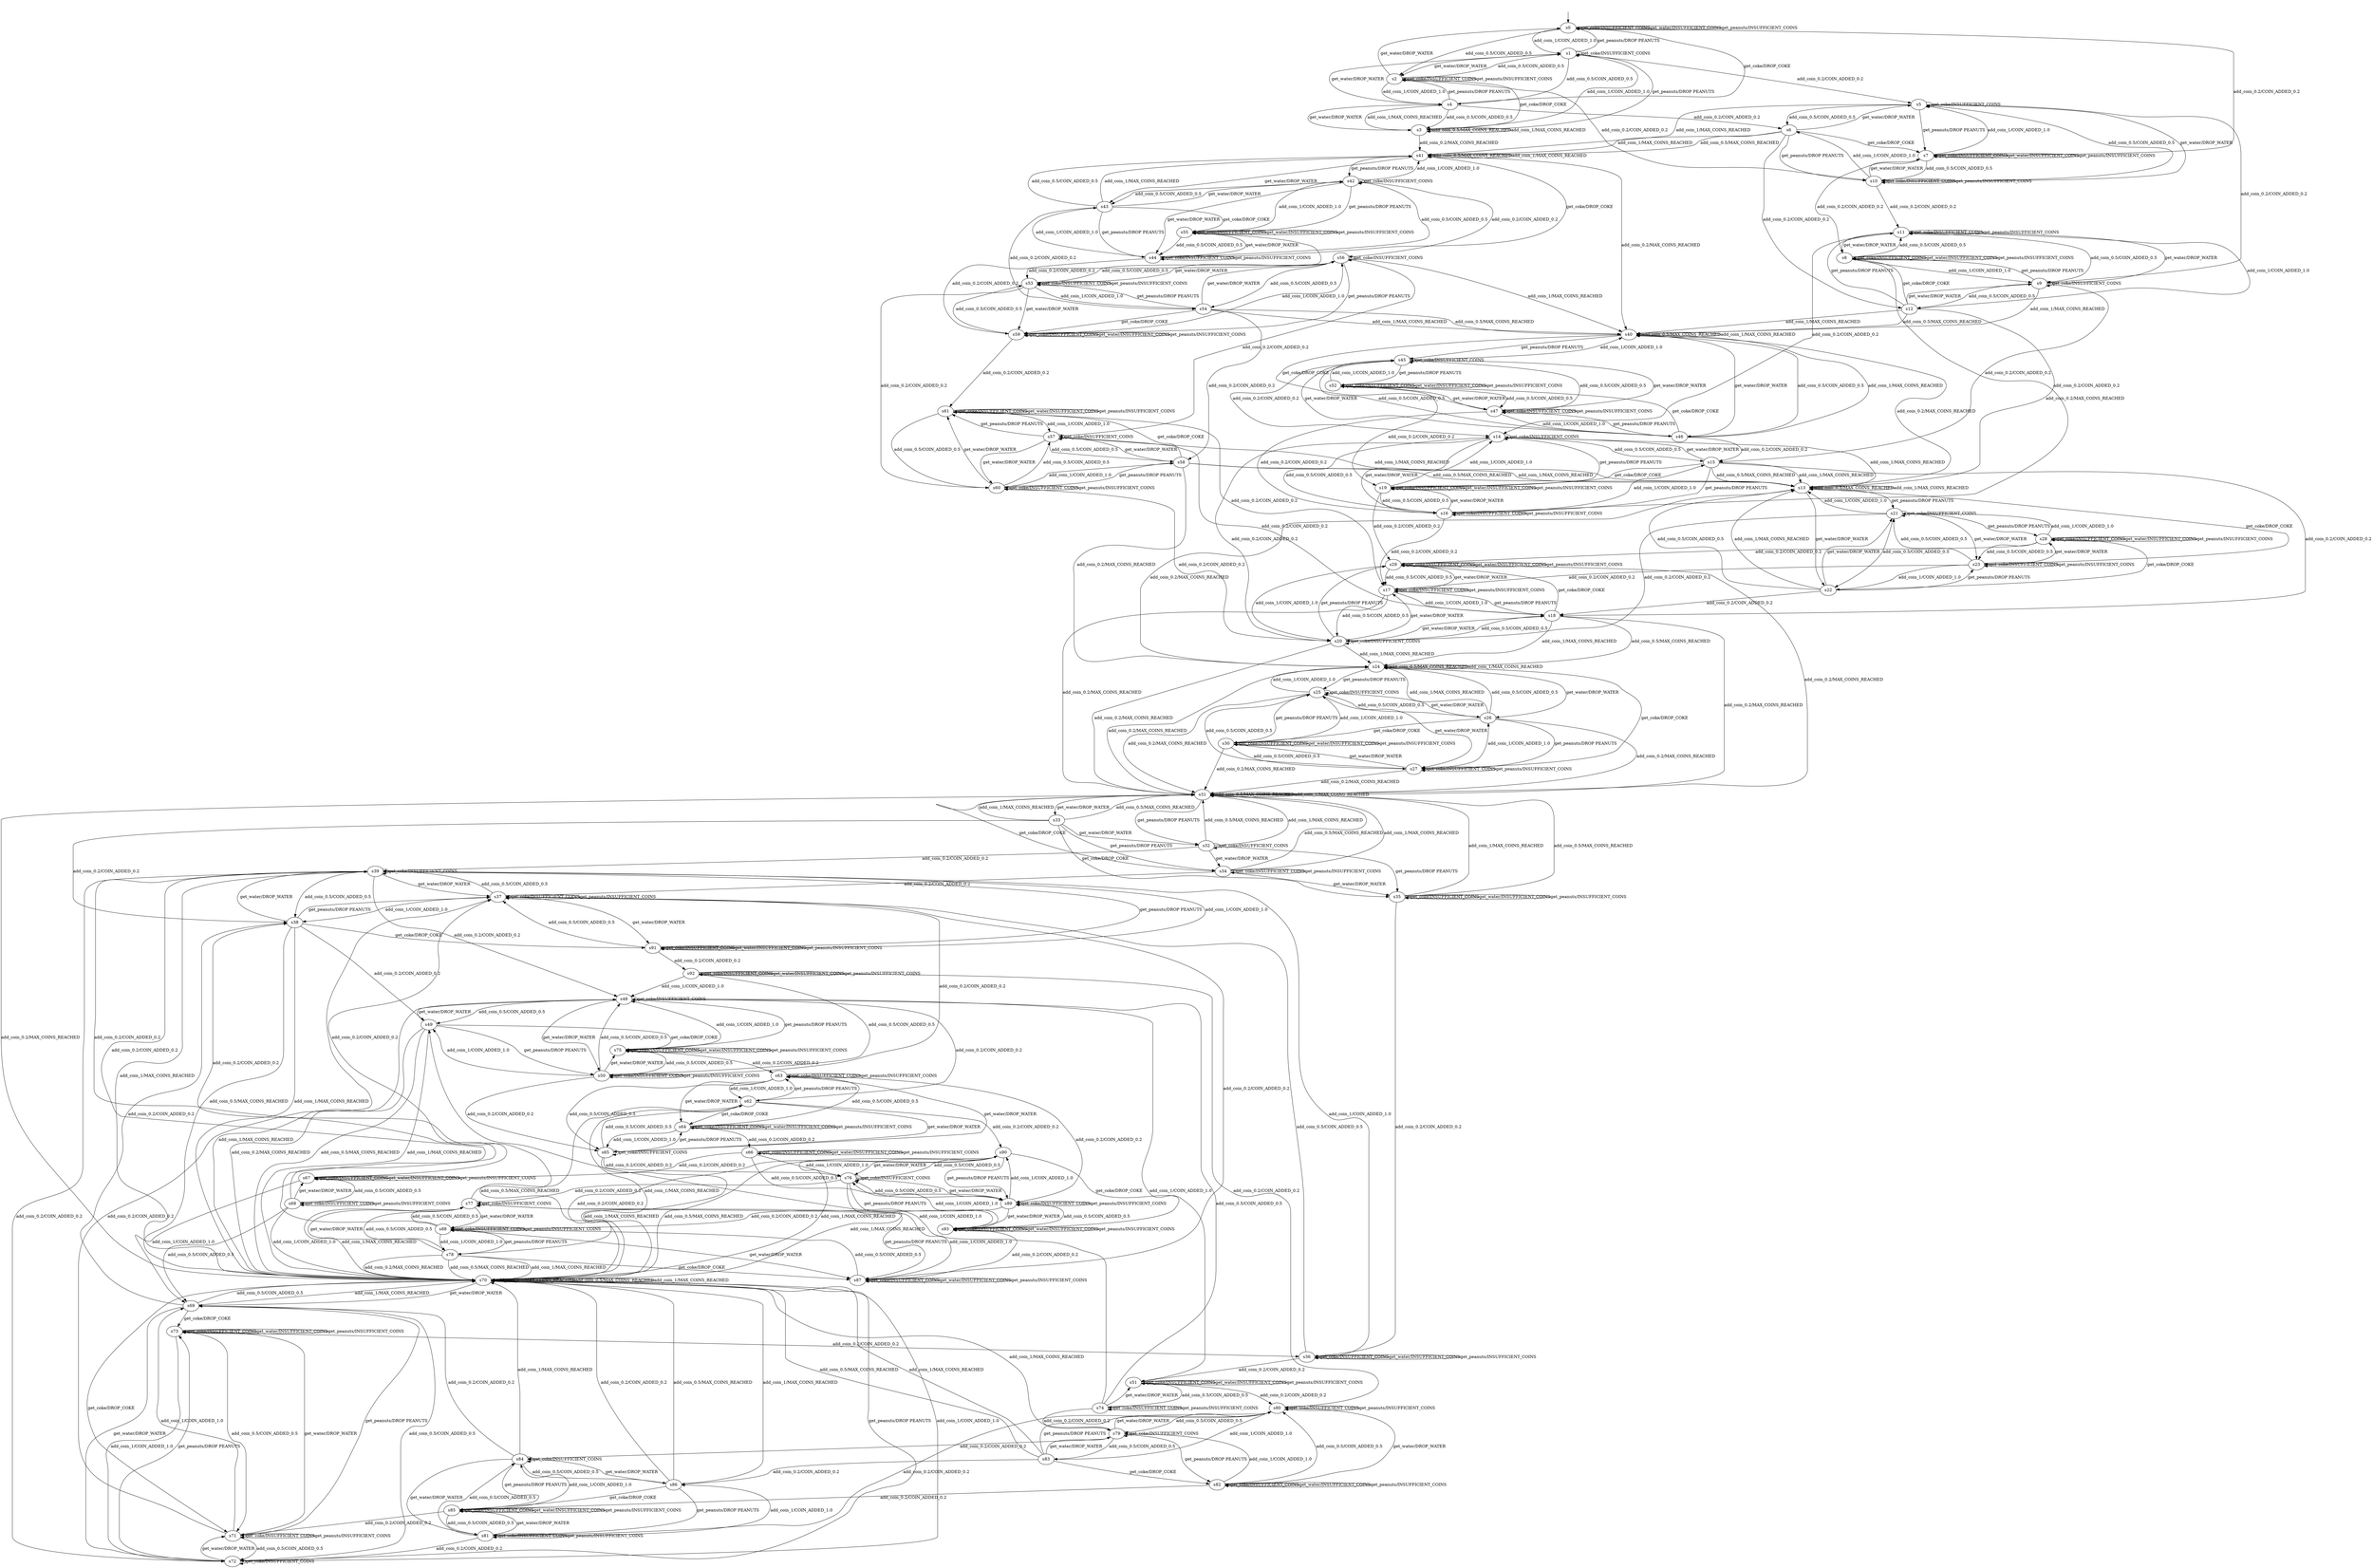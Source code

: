 digraph "LearnedModels/vendingMachineFaultModel" {
s0 [label=s0];
s1 [label=s1];
s2 [label=s2];
s3 [label=s3];
s4 [label=s4];
s5 [label=s5];
s6 [label=s6];
s7 [label=s7];
s8 [label=s8];
s9 [label=s9];
s10 [label=s10];
s11 [label=s11];
s12 [label=s12];
s13 [label=s13];
s14 [label=s14];
s15 [label=s15];
s16 [label=s16];
s17 [label=s17];
s18 [label=s18];
s19 [label=s19];
s20 [label=s20];
s21 [label=s21];
s22 [label=s22];
s23 [label=s23];
s24 [label=s24];
s25 [label=s25];
s26 [label=s26];
s27 [label=s27];
s28 [label=s28];
s29 [label=s29];
s30 [label=s30];
s31 [label=s31];
s32 [label=s32];
s33 [label=s33];
s34 [label=s34];
s35 [label=s35];
s36 [label=s36];
s37 [label=s37];
s38 [label=s38];
s39 [label=s39];
s40 [label=s40];
s41 [label=s41];
s42 [label=s42];
s43 [label=s43];
s44 [label=s44];
s45 [label=s45];
s46 [label=s46];
s47 [label=s47];
s48 [label=s48];
s49 [label=s49];
s50 [label=s50];
s51 [label=s51];
s52 [label=s52];
s53 [label=s53];
s54 [label=s54];
s55 [label=s55];
s56 [label=s56];
s57 [label=s57];
s58 [label=s58];
s59 [label=s59];
s60 [label=s60];
s61 [label=s61];
s62 [label=s62];
s63 [label=s63];
s64 [label=s64];
s65 [label=s65];
s66 [label=s66];
s67 [label=s67];
s68 [label=s68];
s69 [label=s69];
s70 [label=s70];
s71 [label=s71];
s72 [label=s72];
s73 [label=s73];
s74 [label=s74];
s75 [label=s75];
s76 [label=s76];
s77 [label=s77];
s78 [label=s78];
s79 [label=s79];
s80 [label=s80];
s81 [label=s81];
s82 [label=s82];
s83 [label=s83];
s84 [label=s84];
s85 [label=s85];
s86 [label=s86];
s87 [label=s87];
s88 [label=s88];
s89 [label=s89];
s90 [label=s90];
s91 [label=s91];
s92 [label=s92];
s93 [label=s93];
s0 -> s7  [label="add_coin_0.2/COIN_ADDED_0.2"];
s0 -> s2  [label="add_coin_0.5/COIN_ADDED_0.5"];
s0 -> s1  [label="add_coin_1/COIN_ADDED_1.0"];
s0 -> s0  [label="get_coke/INSUFFICIENT_COINS"];
s0 -> s0  [label="get_water/INSUFFICIENT_COINS"];
s0 -> s0  [label="get_peanuts/INSUFFICIENT_COINS"];
s1 -> s5  [label="add_coin_0.2/COIN_ADDED_0.2"];
s1 -> s4  [label="add_coin_0.5/COIN_ADDED_0.5"];
s1 -> s3  [label="add_coin_1/COIN_ADDED_1.0"];
s1 -> s1  [label="get_coke/INSUFFICIENT_COINS"];
s1 -> s2  [label="get_water/DROP_WATER"];
s1 -> s0  [label="get_peanuts/DROP PEANUTS"];
s2 -> s10  [label="add_coin_0.2/COIN_ADDED_0.2"];
s2 -> s1  [label="add_coin_0.5/COIN_ADDED_0.5"];
s2 -> s4  [label="add_coin_1/COIN_ADDED_1.0"];
s2 -> s2  [label="get_coke/INSUFFICIENT_COINS"];
s2 -> s0  [label="get_water/DROP_WATER"];
s2 -> s2  [label="get_peanuts/INSUFFICIENT_COINS"];
s3 -> s41  [label="add_coin_0.2/MAX_COINS_REACHED"];
s3 -> s3  [label="add_coin_0.5/MAX_COINS_REACHED"];
s3 -> s3  [label="add_coin_1/MAX_COINS_REACHED"];
s3 -> s2  [label="get_coke/DROP_COKE"];
s3 -> s4  [label="get_water/DROP_WATER"];
s3 -> s1  [label="get_peanuts/DROP PEANUTS"];
s4 -> s6  [label="add_coin_0.2/COIN_ADDED_0.2"];
s4 -> s3  [label="add_coin_0.5/COIN_ADDED_0.5"];
s4 -> s3  [label="add_coin_1/MAX_COINS_REACHED"];
s4 -> s0  [label="get_coke/DROP_COKE"];
s4 -> s1  [label="get_water/DROP_WATER"];
s4 -> s2  [label="get_peanuts/DROP PEANUTS"];
s5 -> s9  [label="add_coin_0.2/COIN_ADDED_0.2"];
s5 -> s6  [label="add_coin_0.5/COIN_ADDED_0.5"];
s5 -> s41  [label="add_coin_1/MAX_COINS_REACHED"];
s5 -> s5  [label="get_coke/INSUFFICIENT_COINS"];
s5 -> s10  [label="get_water/DROP_WATER"];
s5 -> s7  [label="get_peanuts/DROP PEANUTS"];
s6 -> s12  [label="add_coin_0.2/COIN_ADDED_0.2"];
s6 -> s41  [label="add_coin_0.5/MAX_COINS_REACHED"];
s6 -> s41  [label="add_coin_1/MAX_COINS_REACHED"];
s6 -> s7  [label="get_coke/DROP_COKE"];
s6 -> s5  [label="get_water/DROP_WATER"];
s6 -> s10  [label="get_peanuts/DROP PEANUTS"];
s7 -> s8  [label="add_coin_0.2/COIN_ADDED_0.2"];
s7 -> s10  [label="add_coin_0.5/COIN_ADDED_0.5"];
s7 -> s5  [label="add_coin_1/COIN_ADDED_1.0"];
s7 -> s7  [label="get_coke/INSUFFICIENT_COINS"];
s7 -> s7  [label="get_water/INSUFFICIENT_COINS"];
s7 -> s7  [label="get_peanuts/INSUFFICIENT_COINS"];
s8 -> s16  [label="add_coin_0.2/COIN_ADDED_0.2"];
s8 -> s11  [label="add_coin_0.5/COIN_ADDED_0.5"];
s8 -> s9  [label="add_coin_1/COIN_ADDED_1.0"];
s8 -> s8  [label="get_coke/INSUFFICIENT_COINS"];
s8 -> s8  [label="get_water/INSUFFICIENT_COINS"];
s8 -> s8  [label="get_peanuts/INSUFFICIENT_COINS"];
s9 -> s15  [label="add_coin_0.2/COIN_ADDED_0.2"];
s9 -> s12  [label="add_coin_0.5/COIN_ADDED_0.5"];
s9 -> s40  [label="add_coin_1/MAX_COINS_REACHED"];
s9 -> s9  [label="get_coke/INSUFFICIENT_COINS"];
s9 -> s11  [label="get_water/DROP_WATER"];
s9 -> s8  [label="get_peanuts/DROP PEANUTS"];
s10 -> s11  [label="add_coin_0.2/COIN_ADDED_0.2"];
s10 -> s5  [label="add_coin_0.5/COIN_ADDED_0.5"];
s10 -> s6  [label="add_coin_1/COIN_ADDED_1.0"];
s10 -> s10  [label="get_coke/INSUFFICIENT_COINS"];
s10 -> s7  [label="get_water/DROP_WATER"];
s10 -> s10  [label="get_peanuts/INSUFFICIENT_COINS"];
s11 -> s14  [label="add_coin_0.2/COIN_ADDED_0.2"];
s11 -> s9  [label="add_coin_0.5/COIN_ADDED_0.5"];
s11 -> s12  [label="add_coin_1/COIN_ADDED_1.0"];
s11 -> s11  [label="get_coke/INSUFFICIENT_COINS"];
s11 -> s8  [label="get_water/DROP_WATER"];
s11 -> s11  [label="get_peanuts/INSUFFICIENT_COINS"];
s12 -> s13  [label="add_coin_0.2/MAX_COINS_REACHED"];
s12 -> s40  [label="add_coin_0.5/MAX_COINS_REACHED"];
s12 -> s40  [label="add_coin_1/MAX_COINS_REACHED"];
s12 -> s8  [label="get_coke/DROP_COKE"];
s12 -> s9  [label="get_water/DROP_WATER"];
s12 -> s11  [label="get_peanuts/DROP PEANUTS"];
s13 -> s24  [label="add_coin_0.2/MAX_COINS_REACHED"];
s13 -> s13  [label="add_coin_0.5/MAX_COINS_REACHED"];
s13 -> s13  [label="add_coin_1/MAX_COINS_REACHED"];
s13 -> s23  [label="get_coke/DROP_COKE"];
s13 -> s22  [label="get_water/DROP_WATER"];
s13 -> s21  [label="get_peanuts/DROP PEANUTS"];
s14 -> s20  [label="add_coin_0.2/COIN_ADDED_0.2"];
s14 -> s15  [label="add_coin_0.5/COIN_ADDED_0.5"];
s14 -> s13  [label="add_coin_1/MAX_COINS_REACHED"];
s14 -> s14  [label="get_coke/INSUFFICIENT_COINS"];
s14 -> s16  [label="get_water/DROP_WATER"];
s14 -> s19  [label="get_peanuts/DROP PEANUTS"];
s15 -> s18  [label="add_coin_0.2/COIN_ADDED_0.2"];
s15 -> s13  [label="add_coin_0.5/MAX_COINS_REACHED"];
s15 -> s13  [label="add_coin_1/MAX_COINS_REACHED"];
s15 -> s19  [label="get_coke/DROP_COKE"];
s15 -> s14  [label="get_water/DROP_WATER"];
s15 -> s16  [label="get_peanuts/DROP PEANUTS"];
s16 -> s17  [label="add_coin_0.2/COIN_ADDED_0.2"];
s16 -> s14  [label="add_coin_0.5/COIN_ADDED_0.5"];
s16 -> s15  [label="add_coin_1/COIN_ADDED_1.0"];
s16 -> s16  [label="get_coke/INSUFFICIENT_COINS"];
s16 -> s19  [label="get_water/DROP_WATER"];
s16 -> s16  [label="get_peanuts/INSUFFICIENT_COINS"];
s17 -> s31  [label="add_coin_0.2/MAX_COINS_REACHED"];
s17 -> s20  [label="add_coin_0.5/COIN_ADDED_0.5"];
s17 -> s18  [label="add_coin_1/COIN_ADDED_1.0"];
s17 -> s17  [label="get_coke/INSUFFICIENT_COINS"];
s17 -> s29  [label="get_water/DROP_WATER"];
s17 -> s17  [label="get_peanuts/INSUFFICIENT_COINS"];
s18 -> s31  [label="add_coin_0.2/MAX_COINS_REACHED"];
s18 -> s24  [label="add_coin_0.5/MAX_COINS_REACHED"];
s18 -> s24  [label="add_coin_1/MAX_COINS_REACHED"];
s18 -> s29  [label="get_coke/DROP_COKE"];
s18 -> s20  [label="get_water/DROP_WATER"];
s18 -> s17  [label="get_peanuts/DROP PEANUTS"];
s19 -> s29  [label="add_coin_0.2/COIN_ADDED_0.2"];
s19 -> s16  [label="add_coin_0.5/COIN_ADDED_0.5"];
s19 -> s14  [label="add_coin_1/COIN_ADDED_1.0"];
s19 -> s19  [label="get_coke/INSUFFICIENT_COINS"];
s19 -> s19  [label="get_water/INSUFFICIENT_COINS"];
s19 -> s19  [label="get_peanuts/INSUFFICIENT_COINS"];
s20 -> s31  [label="add_coin_0.2/MAX_COINS_REACHED"];
s20 -> s18  [label="add_coin_0.5/COIN_ADDED_0.5"];
s20 -> s24  [label="add_coin_1/MAX_COINS_REACHED"];
s20 -> s20  [label="get_coke/INSUFFICIENT_COINS"];
s20 -> s17  [label="get_water/DROP_WATER"];
s20 -> s29  [label="get_peanuts/DROP PEANUTS"];
s21 -> s20  [label="add_coin_0.2/COIN_ADDED_0.2"];
s21 -> s22  [label="add_coin_0.5/COIN_ADDED_0.5"];
s21 -> s13  [label="add_coin_1/COIN_ADDED_1.0"];
s21 -> s21  [label="get_coke/INSUFFICIENT_COINS"];
s21 -> s23  [label="get_water/DROP_WATER"];
s21 -> s28  [label="get_peanuts/DROP PEANUTS"];
s22 -> s18  [label="add_coin_0.2/COIN_ADDED_0.2"];
s22 -> s13  [label="add_coin_0.5/COIN_ADDED_0.5"];
s22 -> s13  [label="add_coin_1/MAX_COINS_REACHED"];
s22 -> s28  [label="get_coke/DROP_COKE"];
s22 -> s21  [label="get_water/DROP_WATER"];
s22 -> s23  [label="get_peanuts/DROP PEANUTS"];
s23 -> s17  [label="add_coin_0.2/COIN_ADDED_0.2"];
s23 -> s21  [label="add_coin_0.5/COIN_ADDED_0.5"];
s23 -> s22  [label="add_coin_1/COIN_ADDED_1.0"];
s23 -> s23  [label="get_coke/INSUFFICIENT_COINS"];
s23 -> s28  [label="get_water/DROP_WATER"];
s23 -> s23  [label="get_peanuts/INSUFFICIENT_COINS"];
s24 -> s31  [label="add_coin_0.2/MAX_COINS_REACHED"];
s24 -> s24  [label="add_coin_0.5/MAX_COINS_REACHED"];
s24 -> s24  [label="add_coin_1/MAX_COINS_REACHED"];
s24 -> s27  [label="get_coke/DROP_COKE"];
s24 -> s26  [label="get_water/DROP_WATER"];
s24 -> s25  [label="get_peanuts/DROP PEANUTS"];
s25 -> s31  [label="add_coin_0.2/MAX_COINS_REACHED"];
s25 -> s26  [label="add_coin_0.5/COIN_ADDED_0.5"];
s25 -> s24  [label="add_coin_1/COIN_ADDED_1.0"];
s25 -> s25  [label="get_coke/INSUFFICIENT_COINS"];
s25 -> s27  [label="get_water/DROP_WATER"];
s25 -> s30  [label="get_peanuts/DROP PEANUTS"];
s26 -> s31  [label="add_coin_0.2/MAX_COINS_REACHED"];
s26 -> s24  [label="add_coin_0.5/COIN_ADDED_0.5"];
s26 -> s24  [label="add_coin_1/MAX_COINS_REACHED"];
s26 -> s30  [label="get_coke/DROP_COKE"];
s26 -> s25  [label="get_water/DROP_WATER"];
s26 -> s27  [label="get_peanuts/DROP PEANUTS"];
s27 -> s31  [label="add_coin_0.2/MAX_COINS_REACHED"];
s27 -> s25  [label="add_coin_0.5/COIN_ADDED_0.5"];
s27 -> s26  [label="add_coin_1/COIN_ADDED_1.0"];
s27 -> s27  [label="get_coke/INSUFFICIENT_COINS"];
s27 -> s30  [label="get_water/DROP_WATER"];
s27 -> s27  [label="get_peanuts/INSUFFICIENT_COINS"];
s28 -> s29  [label="add_coin_0.2/COIN_ADDED_0.2"];
s28 -> s23  [label="add_coin_0.5/COIN_ADDED_0.5"];
s28 -> s21  [label="add_coin_1/COIN_ADDED_1.0"];
s28 -> s28  [label="get_coke/INSUFFICIENT_COINS"];
s28 -> s28  [label="get_water/INSUFFICIENT_COINS"];
s28 -> s28  [label="get_peanuts/INSUFFICIENT_COINS"];
s29 -> s31  [label="add_coin_0.2/MAX_COINS_REACHED"];
s29 -> s17  [label="add_coin_0.5/COIN_ADDED_0.5"];
s29 -> s20  [label="add_coin_1/COIN_ADDED_1.0"];
s29 -> s29  [label="get_coke/INSUFFICIENT_COINS"];
s29 -> s29  [label="get_water/INSUFFICIENT_COINS"];
s29 -> s29  [label="get_peanuts/INSUFFICIENT_COINS"];
s30 -> s31  [label="add_coin_0.2/MAX_COINS_REACHED"];
s30 -> s27  [label="add_coin_0.5/COIN_ADDED_0.5"];
s30 -> s25  [label="add_coin_1/COIN_ADDED_1.0"];
s30 -> s30  [label="get_coke/INSUFFICIENT_COINS"];
s30 -> s30  [label="get_water/INSUFFICIENT_COINS"];
s30 -> s30  [label="get_peanuts/INSUFFICIENT_COINS"];
s31 -> s70  [label="add_coin_0.2/MAX_COINS_REACHED"];
s31 -> s31  [label="add_coin_0.5/MAX_COINS_REACHED"];
s31 -> s31  [label="add_coin_1/MAX_COINS_REACHED"];
s31 -> s34  [label="get_coke/DROP_COKE"];
s31 -> s33  [label="get_water/DROP_WATER"];
s31 -> s32  [label="get_peanuts/DROP PEANUTS"];
s32 -> s39  [label="add_coin_0.2/COIN_ADDED_0.2"];
s32 -> s31  [label="add_coin_0.5/MAX_COINS_REACHED"];
s32 -> s31  [label="add_coin_1/MAX_COINS_REACHED"];
s32 -> s32  [label="get_coke/INSUFFICIENT_COINS"];
s32 -> s34  [label="get_water/DROP_WATER"];
s32 -> s35  [label="get_peanuts/DROP PEANUTS"];
s33 -> s38  [label="add_coin_0.2/COIN_ADDED_0.2"];
s33 -> s31  [label="add_coin_0.5/MAX_COINS_REACHED"];
s33 -> s31  [label="add_coin_1/MAX_COINS_REACHED"];
s33 -> s35  [label="get_coke/DROP_COKE"];
s33 -> s32  [label="get_water/DROP_WATER"];
s33 -> s34  [label="get_peanuts/DROP PEANUTS"];
s34 -> s37  [label="add_coin_0.2/COIN_ADDED_0.2"];
s34 -> s31  [label="add_coin_0.5/MAX_COINS_REACHED"];
s34 -> s31  [label="add_coin_1/MAX_COINS_REACHED"];
s34 -> s34  [label="get_coke/INSUFFICIENT_COINS"];
s34 -> s35  [label="get_water/DROP_WATER"];
s34 -> s34  [label="get_peanuts/INSUFFICIENT_COINS"];
s35 -> s36  [label="add_coin_0.2/COIN_ADDED_0.2"];
s35 -> s31  [label="add_coin_0.5/MAX_COINS_REACHED"];
s35 -> s31  [label="add_coin_1/MAX_COINS_REACHED"];
s35 -> s35  [label="get_coke/INSUFFICIENT_COINS"];
s35 -> s35  [label="get_water/INSUFFICIENT_COINS"];
s35 -> s35  [label="get_peanuts/INSUFFICIENT_COINS"];
s36 -> s51  [label="add_coin_0.2/COIN_ADDED_0.2"];
s36 -> s37  [label="add_coin_0.5/COIN_ADDED_0.5"];
s36 -> s39  [label="add_coin_1/COIN_ADDED_1.0"];
s36 -> s36  [label="get_coke/INSUFFICIENT_COINS"];
s36 -> s36  [label="get_water/INSUFFICIENT_COINS"];
s36 -> s36  [label="get_peanuts/INSUFFICIENT_COINS"];
s37 -> s50  [label="add_coin_0.2/COIN_ADDED_0.2"];
s37 -> s39  [label="add_coin_0.5/COIN_ADDED_0.5"];
s37 -> s38  [label="add_coin_1/COIN_ADDED_1.0"];
s37 -> s37  [label="get_coke/INSUFFICIENT_COINS"];
s37 -> s91  [label="get_water/DROP_WATER"];
s37 -> s37  [label="get_peanuts/INSUFFICIENT_COINS"];
s38 -> s49  [label="add_coin_0.2/COIN_ADDED_0.2"];
s38 -> s70  [label="add_coin_0.5/MAX_COINS_REACHED"];
s38 -> s70  [label="add_coin_1/MAX_COINS_REACHED"];
s38 -> s91  [label="get_coke/DROP_COKE"];
s38 -> s39  [label="get_water/DROP_WATER"];
s38 -> s37  [label="get_peanuts/DROP PEANUTS"];
s39 -> s48  [label="add_coin_0.2/COIN_ADDED_0.2"];
s39 -> s38  [label="add_coin_0.5/COIN_ADDED_0.5"];
s39 -> s70  [label="add_coin_1/MAX_COINS_REACHED"];
s39 -> s39  [label="get_coke/INSUFFICIENT_COINS"];
s39 -> s37  [label="get_water/DROP_WATER"];
s39 -> s91  [label="get_peanuts/DROP PEANUTS"];
s40 -> s13  [label="add_coin_0.2/MAX_COINS_REACHED"];
s40 -> s40  [label="add_coin_0.5/MAX_COINS_REACHED"];
s40 -> s40  [label="add_coin_1/MAX_COINS_REACHED"];
s40 -> s47  [label="get_coke/DROP_COKE"];
s40 -> s46  [label="get_water/DROP_WATER"];
s40 -> s45  [label="get_peanuts/DROP PEANUTS"];
s41 -> s40  [label="add_coin_0.2/MAX_COINS_REACHED"];
s41 -> s41  [label="add_coin_0.5/MAX_COINS_REACHED"];
s41 -> s41  [label="add_coin_1/MAX_COINS_REACHED"];
s41 -> s44  [label="get_coke/DROP_COKE"];
s41 -> s43  [label="get_water/DROP_WATER"];
s41 -> s42  [label="get_peanuts/DROP PEANUTS"];
s42 -> s56  [label="add_coin_0.2/COIN_ADDED_0.2"];
s42 -> s43  [label="add_coin_0.5/COIN_ADDED_0.5"];
s42 -> s41  [label="add_coin_1/COIN_ADDED_1.0"];
s42 -> s42  [label="get_coke/INSUFFICIENT_COINS"];
s42 -> s44  [label="get_water/DROP_WATER"];
s42 -> s55  [label="get_peanuts/DROP PEANUTS"];
s43 -> s54  [label="add_coin_0.2/COIN_ADDED_0.2"];
s43 -> s41  [label="add_coin_0.5/COIN_ADDED_0.5"];
s43 -> s41  [label="add_coin_1/MAX_COINS_REACHED"];
s43 -> s55  [label="get_coke/DROP_COKE"];
s43 -> s42  [label="get_water/DROP_WATER"];
s43 -> s44  [label="get_peanuts/DROP PEANUTS"];
s44 -> s53  [label="add_coin_0.2/COIN_ADDED_0.2"];
s44 -> s42  [label="add_coin_0.5/COIN_ADDED_0.5"];
s44 -> s43  [label="add_coin_1/COIN_ADDED_1.0"];
s44 -> s44  [label="get_coke/INSUFFICIENT_COINS"];
s44 -> s55  [label="get_water/DROP_WATER"];
s44 -> s44  [label="get_peanuts/INSUFFICIENT_COINS"];
s45 -> s14  [label="add_coin_0.2/COIN_ADDED_0.2"];
s45 -> s46  [label="add_coin_0.5/COIN_ADDED_0.5"];
s45 -> s40  [label="add_coin_1/COIN_ADDED_1.0"];
s45 -> s45  [label="get_coke/INSUFFICIENT_COINS"];
s45 -> s47  [label="get_water/DROP_WATER"];
s45 -> s52  [label="get_peanuts/DROP PEANUTS"];
s46 -> s15  [label="add_coin_0.2/COIN_ADDED_0.2"];
s46 -> s40  [label="add_coin_0.5/COIN_ADDED_0.5"];
s46 -> s40  [label="add_coin_1/MAX_COINS_REACHED"];
s46 -> s52  [label="get_coke/DROP_COKE"];
s46 -> s45  [label="get_water/DROP_WATER"];
s46 -> s47  [label="get_peanuts/DROP PEANUTS"];
s47 -> s16  [label="add_coin_0.2/COIN_ADDED_0.2"];
s47 -> s45  [label="add_coin_0.5/COIN_ADDED_0.5"];
s47 -> s46  [label="add_coin_1/COIN_ADDED_1.0"];
s47 -> s47  [label="get_coke/INSUFFICIENT_COINS"];
s47 -> s52  [label="get_water/DROP_WATER"];
s47 -> s47  [label="get_peanuts/INSUFFICIENT_COINS"];
s48 -> s62  [label="add_coin_0.2/COIN_ADDED_0.2"];
s48 -> s49  [label="add_coin_0.5/COIN_ADDED_0.5"];
s48 -> s70  [label="add_coin_1/MAX_COINS_REACHED"];
s48 -> s48  [label="get_coke/INSUFFICIENT_COINS"];
s48 -> s50  [label="get_water/DROP_WATER"];
s48 -> s75  [label="get_peanuts/DROP PEANUTS"];
s49 -> s70  [label="add_coin_0.2/MAX_COINS_REACHED"];
s49 -> s70  [label="add_coin_0.5/MAX_COINS_REACHED"];
s49 -> s70  [label="add_coin_1/MAX_COINS_REACHED"];
s49 -> s75  [label="get_coke/DROP_COKE"];
s49 -> s48  [label="get_water/DROP_WATER"];
s49 -> s50  [label="get_peanuts/DROP PEANUTS"];
s50 -> s65  [label="add_coin_0.2/COIN_ADDED_0.2"];
s50 -> s48  [label="add_coin_0.5/COIN_ADDED_0.5"];
s50 -> s49  [label="add_coin_1/COIN_ADDED_1.0"];
s50 -> s50  [label="get_coke/INSUFFICIENT_COINS"];
s50 -> s75  [label="get_water/DROP_WATER"];
s50 -> s50  [label="get_peanuts/INSUFFICIENT_COINS"];
s51 -> s80  [label="add_coin_0.2/COIN_ADDED_0.2"];
s51 -> s74  [label="add_coin_0.5/COIN_ADDED_0.5"];
s51 -> s48  [label="add_coin_1/COIN_ADDED_1.0"];
s51 -> s51  [label="get_coke/INSUFFICIENT_COINS"];
s51 -> s51  [label="get_water/INSUFFICIENT_COINS"];
s51 -> s51  [label="get_peanuts/INSUFFICIENT_COINS"];
s52 -> s19  [label="add_coin_0.2/COIN_ADDED_0.2"];
s52 -> s47  [label="add_coin_0.5/COIN_ADDED_0.5"];
s52 -> s45  [label="add_coin_1/COIN_ADDED_1.0"];
s52 -> s52  [label="get_coke/INSUFFICIENT_COINS"];
s52 -> s52  [label="get_water/INSUFFICIENT_COINS"];
s52 -> s52  [label="get_peanuts/INSUFFICIENT_COINS"];
s53 -> s60  [label="add_coin_0.2/COIN_ADDED_0.2"];
s53 -> s56  [label="add_coin_0.5/COIN_ADDED_0.5"];
s53 -> s54  [label="add_coin_1/COIN_ADDED_1.0"];
s53 -> s53  [label="get_coke/INSUFFICIENT_COINS"];
s53 -> s59  [label="get_water/DROP_WATER"];
s53 -> s53  [label="get_peanuts/INSUFFICIENT_COINS"];
s54 -> s58  [label="add_coin_0.2/COIN_ADDED_0.2"];
s54 -> s40  [label="add_coin_0.5/MAX_COINS_REACHED"];
s54 -> s40  [label="add_coin_1/MAX_COINS_REACHED"];
s54 -> s59  [label="get_coke/DROP_COKE"];
s54 -> s56  [label="get_water/DROP_WATER"];
s54 -> s53  [label="get_peanuts/DROP PEANUTS"];
s55 -> s59  [label="add_coin_0.2/COIN_ADDED_0.2"];
s55 -> s44  [label="add_coin_0.5/COIN_ADDED_0.5"];
s55 -> s42  [label="add_coin_1/COIN_ADDED_1.0"];
s55 -> s55  [label="get_coke/INSUFFICIENT_COINS"];
s55 -> s55  [label="get_water/INSUFFICIENT_COINS"];
s55 -> s55  [label="get_peanuts/INSUFFICIENT_COINS"];
s56 -> s57  [label="add_coin_0.2/COIN_ADDED_0.2"];
s56 -> s54  [label="add_coin_0.5/COIN_ADDED_0.5"];
s56 -> s40  [label="add_coin_1/MAX_COINS_REACHED"];
s56 -> s56  [label="get_coke/INSUFFICIENT_COINS"];
s56 -> s53  [label="get_water/DROP_WATER"];
s56 -> s59  [label="get_peanuts/DROP PEANUTS"];
s57 -> s18  [label="add_coin_0.2/COIN_ADDED_0.2"];
s57 -> s58  [label="add_coin_0.5/COIN_ADDED_0.5"];
s57 -> s13  [label="add_coin_1/MAX_COINS_REACHED"];
s57 -> s57  [label="get_coke/INSUFFICIENT_COINS"];
s57 -> s60  [label="get_water/DROP_WATER"];
s57 -> s61  [label="get_peanuts/DROP PEANUTS"];
s58 -> s24  [label="add_coin_0.2/MAX_COINS_REACHED"];
s58 -> s13  [label="add_coin_0.5/MAX_COINS_REACHED"];
s58 -> s13  [label="add_coin_1/MAX_COINS_REACHED"];
s58 -> s61  [label="get_coke/DROP_COKE"];
s58 -> s57  [label="get_water/DROP_WATER"];
s58 -> s60  [label="get_peanuts/DROP PEANUTS"];
s59 -> s61  [label="add_coin_0.2/COIN_ADDED_0.2"];
s59 -> s53  [label="add_coin_0.5/COIN_ADDED_0.5"];
s59 -> s56  [label="add_coin_1/COIN_ADDED_1.0"];
s59 -> s59  [label="get_coke/INSUFFICIENT_COINS"];
s59 -> s59  [label="get_water/INSUFFICIENT_COINS"];
s59 -> s59  [label="get_peanuts/INSUFFICIENT_COINS"];
s60 -> s20  [label="add_coin_0.2/COIN_ADDED_0.2"];
s60 -> s57  [label="add_coin_0.5/COIN_ADDED_0.5"];
s60 -> s58  [label="add_coin_1/COIN_ADDED_1.0"];
s60 -> s60  [label="get_coke/INSUFFICIENT_COINS"];
s60 -> s61  [label="get_water/DROP_WATER"];
s60 -> s60  [label="get_peanuts/INSUFFICIENT_COINS"];
s61 -> s17  [label="add_coin_0.2/COIN_ADDED_0.2"];
s61 -> s60  [label="add_coin_0.5/COIN_ADDED_0.5"];
s61 -> s57  [label="add_coin_1/COIN_ADDED_1.0"];
s61 -> s61  [label="get_coke/INSUFFICIENT_COINS"];
s61 -> s61  [label="get_water/INSUFFICIENT_COINS"];
s61 -> s61  [label="get_peanuts/INSUFFICIENT_COINS"];
s62 -> s90  [label="add_coin_0.2/COIN_ADDED_0.2"];
s62 -> s70  [label="add_coin_0.5/MAX_COINS_REACHED"];
s62 -> s70  [label="add_coin_1/MAX_COINS_REACHED"];
s62 -> s64  [label="get_coke/DROP_COKE"];
s62 -> s65  [label="get_water/DROP_WATER"];
s62 -> s63  [label="get_peanuts/DROP PEANUTS"];
s63 -> s89  [label="add_coin_0.2/COIN_ADDED_0.2"];
s63 -> s65  [label="add_coin_0.5/COIN_ADDED_0.5"];
s63 -> s62  [label="add_coin_1/COIN_ADDED_1.0"];
s63 -> s63  [label="get_coke/INSUFFICIENT_COINS"];
s63 -> s64  [label="get_water/DROP_WATER"];
s63 -> s63  [label="get_peanuts/INSUFFICIENT_COINS"];
s64 -> s66  [label="add_coin_0.2/COIN_ADDED_0.2"];
s64 -> s63  [label="add_coin_0.5/COIN_ADDED_0.5"];
s64 -> s65  [label="add_coin_1/COIN_ADDED_1.0"];
s64 -> s64  [label="get_coke/INSUFFICIENT_COINS"];
s64 -> s64  [label="get_water/INSUFFICIENT_COINS"];
s64 -> s64  [label="get_peanuts/INSUFFICIENT_COINS"];
s65 -> s76  [label="add_coin_0.2/COIN_ADDED_0.2"];
s65 -> s62  [label="add_coin_0.5/COIN_ADDED_0.5"];
s65 -> s70  [label="add_coin_1/MAX_COINS_REACHED"];
s65 -> s65  [label="get_coke/INSUFFICIENT_COINS"];
s65 -> s63  [label="get_water/DROP_WATER"];
s65 -> s64  [label="get_peanuts/DROP PEANUTS"];
s66 -> s67  [label="add_coin_0.2/COIN_ADDED_0.2"];
s66 -> s89  [label="add_coin_0.5/COIN_ADDED_0.5"];
s66 -> s76  [label="add_coin_1/COIN_ADDED_1.0"];
s66 -> s66  [label="get_coke/INSUFFICIENT_COINS"];
s66 -> s66  [label="get_water/INSUFFICIENT_COINS"];
s66 -> s66  [label="get_peanuts/INSUFFICIENT_COINS"];
s67 -> s37  [label="add_coin_0.2/COIN_ADDED_0.2"];
s67 -> s68  [label="add_coin_0.5/COIN_ADDED_0.5"];
s67 -> s69  [label="add_coin_1/COIN_ADDED_1.0"];
s67 -> s67  [label="get_coke/INSUFFICIENT_COINS"];
s67 -> s67  [label="get_water/INSUFFICIENT_COINS"];
s67 -> s67  [label="get_peanuts/INSUFFICIENT_COINS"];
s68 -> s39  [label="add_coin_0.2/COIN_ADDED_0.2"];
s68 -> s69  [label="add_coin_0.5/COIN_ADDED_0.5"];
s68 -> s70  [label="add_coin_1/COIN_ADDED_1.0"];
s68 -> s68  [label="get_coke/INSUFFICIENT_COINS"];
s68 -> s67  [label="get_water/DROP_WATER"];
s68 -> s68  [label="get_peanuts/INSUFFICIENT_COINS"];
s69 -> s38  [label="add_coin_0.2/COIN_ADDED_0.2"];
s69 -> s70  [label="add_coin_0.5/COIN_ADDED_0.5"];
s69 -> s70  [label="add_coin_1/MAX_COINS_REACHED"];
s69 -> s73  [label="get_coke/DROP_COKE"];
s69 -> s72  [label="get_water/DROP_WATER"];
s69 -> s71  [label="get_peanuts/DROP PEANUTS"];
s70 -> s70  [label="add_coin_0.2/MAX_COINS_REACHED"];
s70 -> s70  [label="add_coin_0.5/MAX_COINS_REACHED"];
s70 -> s70  [label="add_coin_1/MAX_COINS_REACHED"];
s70 -> s71  [label="get_coke/DROP_COKE"];
s70 -> s69  [label="get_water/DROP_WATER"];
s70 -> s72  [label="get_peanuts/DROP PEANUTS"];
s71 -> s37  [label="add_coin_0.2/COIN_ADDED_0.2"];
s71 -> s72  [label="add_coin_0.5/COIN_ADDED_0.5"];
s71 -> s69  [label="add_coin_1/COIN_ADDED_1.0"];
s71 -> s71  [label="get_coke/INSUFFICIENT_COINS"];
s71 -> s73  [label="get_water/DROP_WATER"];
s71 -> s71  [label="get_peanuts/INSUFFICIENT_COINS"];
s72 -> s39  [label="add_coin_0.2/COIN_ADDED_0.2"];
s72 -> s69  [label="add_coin_0.5/COIN_ADDED_0.5"];
s72 -> s70  [label="add_coin_1/COIN_ADDED_1.0"];
s72 -> s72  [label="get_coke/INSUFFICIENT_COINS"];
s72 -> s71  [label="get_water/DROP_WATER"];
s72 -> s73  [label="get_peanuts/DROP PEANUTS"];
s73 -> s36  [label="add_coin_0.2/COIN_ADDED_0.2"];
s73 -> s71  [label="add_coin_0.5/COIN_ADDED_0.5"];
s73 -> s72  [label="add_coin_1/COIN_ADDED_1.0"];
s73 -> s73  [label="get_coke/INSUFFICIENT_COINS"];
s73 -> s73  [label="get_water/INSUFFICIENT_COINS"];
s73 -> s73  [label="get_peanuts/INSUFFICIENT_COINS"];
s74 -> s79  [label="add_coin_0.2/COIN_ADDED_0.2"];
s74 -> s48  [label="add_coin_0.5/COIN_ADDED_0.5"];
s74 -> s49  [label="add_coin_1/COIN_ADDED_1.0"];
s74 -> s74  [label="get_coke/INSUFFICIENT_COINS"];
s74 -> s51  [label="get_water/DROP_WATER"];
s74 -> s74  [label="get_peanuts/INSUFFICIENT_COINS"];
s75 -> s63  [label="add_coin_0.2/COIN_ADDED_0.2"];
s75 -> s50  [label="add_coin_0.5/COIN_ADDED_0.5"];
s75 -> s48  [label="add_coin_1/COIN_ADDED_1.0"];
s75 -> s75  [label="get_coke/INSUFFICIENT_COINS"];
s75 -> s75  [label="get_water/INSUFFICIENT_COINS"];
s75 -> s75  [label="get_peanuts/INSUFFICIENT_COINS"];
s76 -> s77  [label="add_coin_0.2/COIN_ADDED_0.2"];
s76 -> s90  [label="add_coin_0.5/COIN_ADDED_0.5"];
s76 -> s70  [label="add_coin_1/MAX_COINS_REACHED"];
s76 -> s76  [label="get_coke/INSUFFICIENT_COINS"];
s76 -> s89  [label="get_water/DROP_WATER"];
s76 -> s93  [label="get_peanuts/DROP PEANUTS"];
s77 -> s38  [label="add_coin_0.2/COIN_ADDED_0.2"];
s77 -> s78  [label="add_coin_0.5/COIN_ADDED_0.5"];
s77 -> s70  [label="add_coin_1/MAX_COINS_REACHED"];
s77 -> s77  [label="get_coke/INSUFFICIENT_COINS"];
s77 -> s88  [label="get_water/DROP_WATER"];
s77 -> s87  [label="get_peanuts/DROP PEANUTS"];
s78 -> s70  [label="add_coin_0.2/MAX_COINS_REACHED"];
s78 -> s70  [label="add_coin_0.5/MAX_COINS_REACHED"];
s78 -> s70  [label="add_coin_1/MAX_COINS_REACHED"];
s78 -> s87  [label="get_coke/DROP_COKE"];
s78 -> s77  [label="get_water/DROP_WATER"];
s78 -> s88  [label="get_peanuts/DROP PEANUTS"];
s79 -> s84  [label="add_coin_0.2/COIN_ADDED_0.2"];
s79 -> s83  [label="add_coin_0.5/COIN_ADDED_0.5"];
s79 -> s70  [label="add_coin_1/MAX_COINS_REACHED"];
s79 -> s79  [label="get_coke/INSUFFICIENT_COINS"];
s79 -> s80  [label="get_water/DROP_WATER"];
s79 -> s82  [label="get_peanuts/DROP PEANUTS"];
s80 -> s81  [label="add_coin_0.2/COIN_ADDED_0.2"];
s80 -> s79  [label="add_coin_0.5/COIN_ADDED_0.5"];
s80 -> s83  [label="add_coin_1/COIN_ADDED_1.0"];
s80 -> s80  [label="get_coke/INSUFFICIENT_COINS"];
s80 -> s82  [label="get_water/DROP_WATER"];
s80 -> s80  [label="get_peanuts/INSUFFICIENT_COINS"];
s81 -> s72  [label="add_coin_0.2/COIN_ADDED_0.2"];
s81 -> s84  [label="add_coin_0.5/COIN_ADDED_0.5"];
s81 -> s86  [label="add_coin_1/COIN_ADDED_1.0"];
s81 -> s81  [label="get_coke/INSUFFICIENT_COINS"];
s81 -> s85  [label="get_water/DROP_WATER"];
s81 -> s81  [label="get_peanuts/INSUFFICIENT_COINS"];
s82 -> s85  [label="add_coin_0.2/COIN_ADDED_0.2"];
s82 -> s80  [label="add_coin_0.5/COIN_ADDED_0.5"];
s82 -> s79  [label="add_coin_1/COIN_ADDED_1.0"];
s82 -> s82  [label="get_coke/INSUFFICIENT_COINS"];
s82 -> s82  [label="get_water/INSUFFICIENT_COINS"];
s82 -> s82  [label="get_peanuts/INSUFFICIENT_COINS"];
s83 -> s86  [label="add_coin_0.2/COIN_ADDED_0.2"];
s83 -> s70  [label="add_coin_0.5/MAX_COINS_REACHED"];
s83 -> s70  [label="add_coin_1/MAX_COINS_REACHED"];
s83 -> s82  [label="get_coke/DROP_COKE"];
s83 -> s79  [label="get_water/DROP_WATER"];
s83 -> s80  [label="get_peanuts/DROP PEANUTS"];
s84 -> s69  [label="add_coin_0.2/COIN_ADDED_0.2"];
s84 -> s86  [label="add_coin_0.5/COIN_ADDED_0.5"];
s84 -> s70  [label="add_coin_1/MAX_COINS_REACHED"];
s84 -> s84  [label="get_coke/INSUFFICIENT_COINS"];
s84 -> s81  [label="get_water/DROP_WATER"];
s84 -> s85  [label="get_peanuts/DROP PEANUTS"];
s85 -> s71  [label="add_coin_0.2/COIN_ADDED_0.2"];
s85 -> s81  [label="add_coin_0.5/COIN_ADDED_0.5"];
s85 -> s84  [label="add_coin_1/COIN_ADDED_1.0"];
s85 -> s85  [label="get_coke/INSUFFICIENT_COINS"];
s85 -> s85  [label="get_water/INSUFFICIENT_COINS"];
s85 -> s85  [label="get_peanuts/INSUFFICIENT_COINS"];
s86 -> s70  [label="add_coin_0.2/COIN_ADDED_0.2"];
s86 -> s70  [label="add_coin_0.5/MAX_COINS_REACHED"];
s86 -> s70  [label="add_coin_1/MAX_COINS_REACHED"];
s86 -> s85  [label="get_coke/DROP_COKE"];
s86 -> s84  [label="get_water/DROP_WATER"];
s86 -> s81  [label="get_peanuts/DROP PEANUTS"];
s87 -> s37  [label="add_coin_0.2/COIN_ADDED_0.2"];
s87 -> s88  [label="add_coin_0.5/COIN_ADDED_0.5"];
s87 -> s77  [label="add_coin_1/COIN_ADDED_1.0"];
s87 -> s87  [label="get_coke/INSUFFICIENT_COINS"];
s87 -> s87  [label="get_water/INSUFFICIENT_COINS"];
s87 -> s87  [label="get_peanuts/INSUFFICIENT_COINS"];
s88 -> s39  [label="add_coin_0.2/COIN_ADDED_0.2"];
s88 -> s77  [label="add_coin_0.5/COIN_ADDED_0.5"];
s88 -> s78  [label="add_coin_1/COIN_ADDED_1.0"];
s88 -> s88  [label="get_coke/INSUFFICIENT_COINS"];
s88 -> s87  [label="get_water/DROP_WATER"];
s88 -> s88  [label="get_peanuts/INSUFFICIENT_COINS"];
s89 -> s88  [label="add_coin_0.2/COIN_ADDED_0.2"];
s89 -> s76  [label="add_coin_0.5/COIN_ADDED_0.5"];
s89 -> s90  [label="add_coin_1/COIN_ADDED_1.0"];
s89 -> s89  [label="get_coke/INSUFFICIENT_COINS"];
s89 -> s93  [label="get_water/DROP_WATER"];
s89 -> s89  [label="get_peanuts/INSUFFICIENT_COINS"];
s90 -> s78  [label="add_coin_0.2/COIN_ADDED_0.2"];
s90 -> s70  [label="add_coin_0.5/MAX_COINS_REACHED"];
s90 -> s70  [label="add_coin_1/MAX_COINS_REACHED"];
s90 -> s93  [label="get_coke/DROP_COKE"];
s90 -> s76  [label="get_water/DROP_WATER"];
s90 -> s89  [label="get_peanuts/DROP PEANUTS"];
s91 -> s92  [label="add_coin_0.2/COIN_ADDED_0.2"];
s91 -> s37  [label="add_coin_0.5/COIN_ADDED_0.5"];
s91 -> s39  [label="add_coin_1/COIN_ADDED_1.0"];
s91 -> s91  [label="get_coke/INSUFFICIENT_COINS"];
s91 -> s91  [label="get_water/INSUFFICIENT_COINS"];
s91 -> s91  [label="get_peanuts/INSUFFICIENT_COINS"];
s92 -> s80  [label="add_coin_0.2/COIN_ADDED_0.2"];
s92 -> s50  [label="add_coin_0.5/COIN_ADDED_0.5"];
s92 -> s48  [label="add_coin_1/COIN_ADDED_1.0"];
s92 -> s92  [label="get_coke/INSUFFICIENT_COINS"];
s92 -> s92  [label="get_water/INSUFFICIENT_COINS"];
s92 -> s92  [label="get_peanuts/INSUFFICIENT_COINS"];
s93 -> s87  [label="add_coin_0.2/COIN_ADDED_0.2"];
s93 -> s89  [label="add_coin_0.5/COIN_ADDED_0.5"];
s93 -> s76  [label="add_coin_1/COIN_ADDED_1.0"];
s93 -> s93  [label="get_coke/INSUFFICIENT_COINS"];
s93 -> s93  [label="get_water/INSUFFICIENT_COINS"];
s93 -> s93  [label="get_peanuts/INSUFFICIENT_COINS"];
__start0 [label="", shape=none];
__start0 -> s0  [label=""];
}
